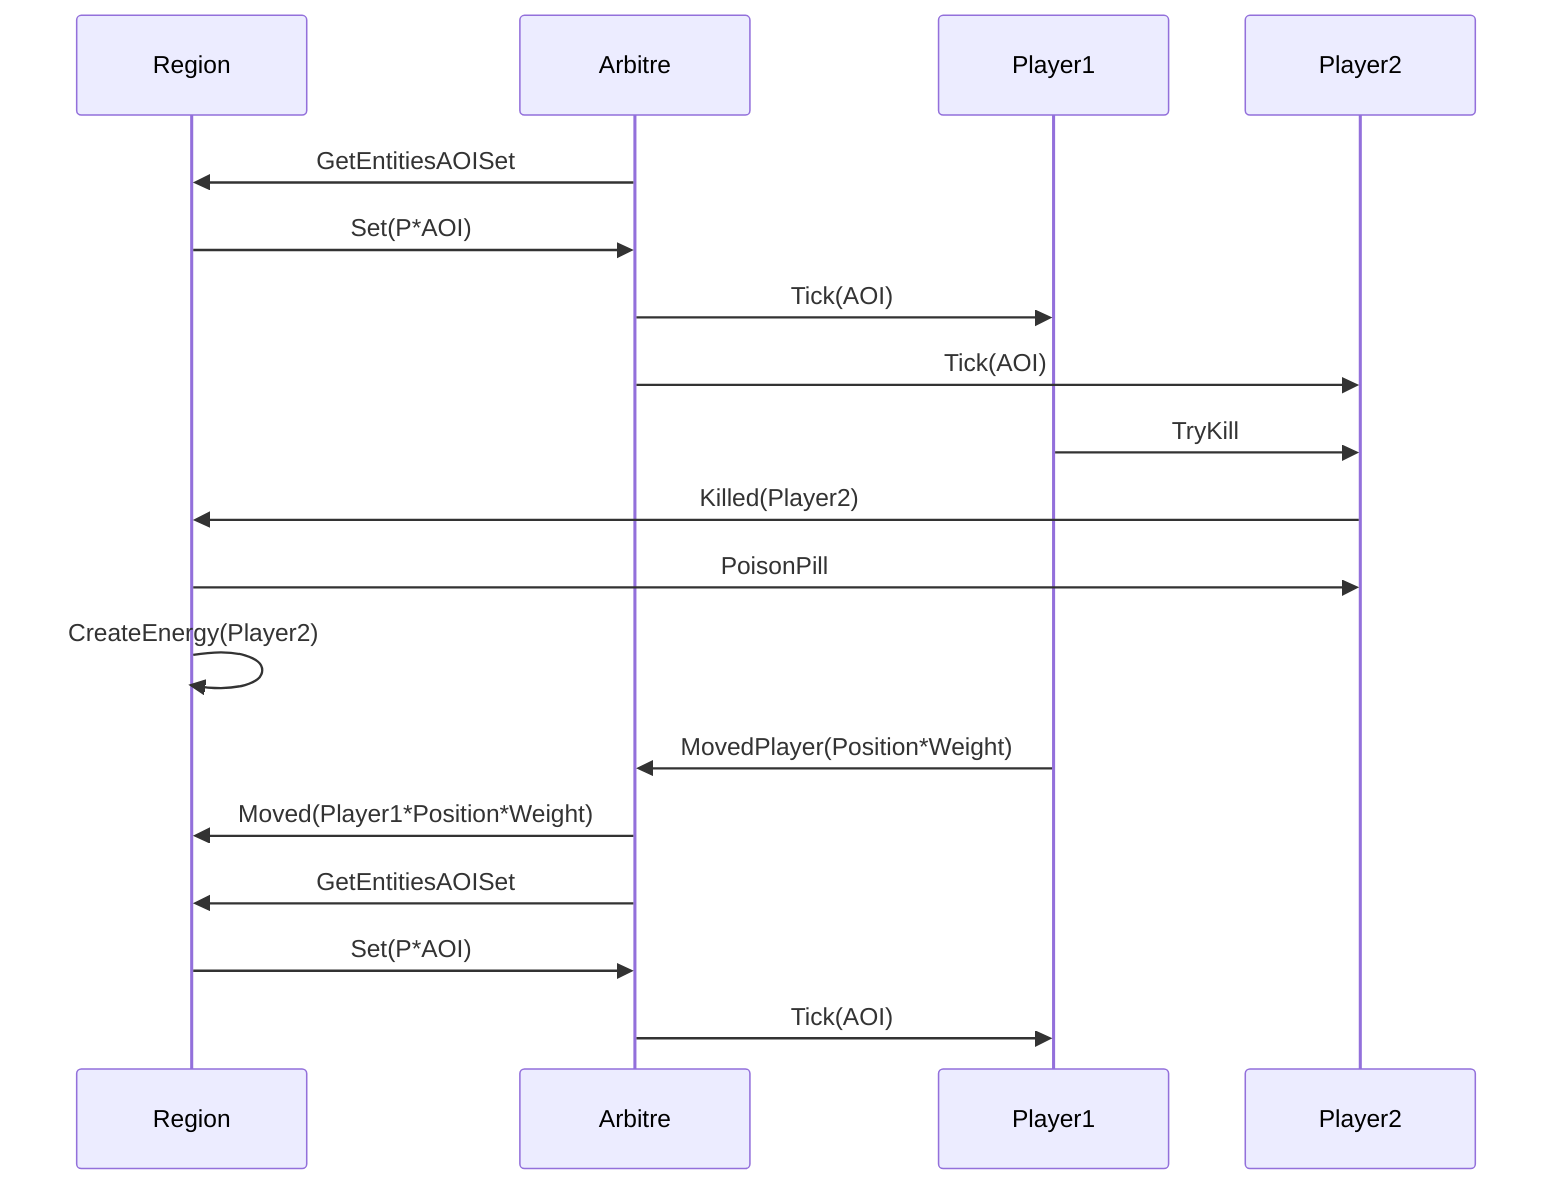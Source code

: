 sequenceDiagram
    participant Region
    participant Arbitre
    participant Player1
    participant Player2

Arbitre ->>  Region:GetEntitiesAOISet
Region  ->>  Arbitre:Set(P*AOI)
Arbitre ->>  Player1:Tick(AOI)
Arbitre ->>  Player2:Tick(AOI)
Player1 ->>  Player2:TryKill
Player2 ->>  Region:Killed(Player2)
Region  ->>  Player2:PoisonPill
Region  ->>  Region:CreateEnergy(Player2)
Player1 ->>  Arbitre:MovedPlayer(Position*Weight)
Arbitre ->>  Region:Moved(Player1*Position*Weight)
Arbitre ->>  Region:GetEntitiesAOISet
Region  ->>  Arbitre:Set(P*AOI)
Arbitre ->>  Player1:Tick(AOI)